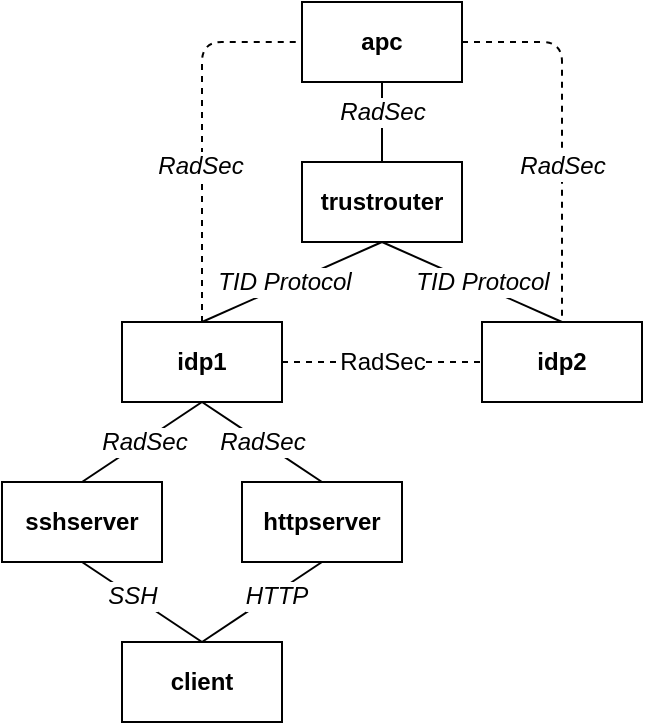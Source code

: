 <mxfile version="12.1.0" type="device" pages="1"><diagram id="hLkwV5M9F-rwxKnYY9Tl" name="Page-1"><mxGraphModel dx="760" dy="655" grid="1" gridSize="10" guides="1" tooltips="1" connect="1" arrows="1" fold="1" page="1" pageScale="1" pageWidth="827" pageHeight="1169" math="0" shadow="0"><root><mxCell id="0"/><mxCell id="1" parent="0"/><mxCell id="MvxzBGhndZdeR2QOTSSH-1" value="sshserver" style="rounded=0;whiteSpace=wrap;html=1;fontStyle=1" vertex="1" parent="1"><mxGeometry x="120" y="280" width="80" height="40" as="geometry"/></mxCell><mxCell id="MvxzBGhndZdeR2QOTSSH-2" value="httpserver" style="rounded=0;whiteSpace=wrap;html=1;fontStyle=1" vertex="1" parent="1"><mxGeometry x="240" y="280" width="80" height="40" as="geometry"/></mxCell><mxCell id="MvxzBGhndZdeR2QOTSSH-3" value="idp1" style="rounded=0;whiteSpace=wrap;html=1;fontStyle=1" vertex="1" parent="1"><mxGeometry x="180" y="200" width="80" height="40" as="geometry"/></mxCell><mxCell id="MvxzBGhndZdeR2QOTSSH-4" value="idp2" style="rounded=0;whiteSpace=wrap;html=1;fontStyle=1" vertex="1" parent="1"><mxGeometry x="360" y="200" width="80" height="40" as="geometry"/></mxCell><mxCell id="MvxzBGhndZdeR2QOTSSH-5" value="trustrouter" style="rounded=0;whiteSpace=wrap;html=1;fontStyle=1" vertex="1" parent="1"><mxGeometry x="270" y="120" width="80" height="40" as="geometry"/></mxCell><mxCell id="MvxzBGhndZdeR2QOTSSH-6" value="apc" style="rounded=0;whiteSpace=wrap;html=1;fontStyle=1" vertex="1" parent="1"><mxGeometry x="270" y="40" width="80" height="40" as="geometry"/></mxCell><mxCell id="MvxzBGhndZdeR2QOTSSH-7" value="" style="endArrow=none;html=1;entryX=0.5;entryY=1;entryDx=0;entryDy=0;exitX=0.5;exitY=0;exitDx=0;exitDy=0;" edge="1" parent="1" source="MvxzBGhndZdeR2QOTSSH-1" target="MvxzBGhndZdeR2QOTSSH-3"><mxGeometry width="50" height="50" relative="1" as="geometry"><mxPoint x="120" y="390" as="sourcePoint"/><mxPoint x="170" y="340" as="targetPoint"/></mxGeometry></mxCell><mxCell id="MvxzBGhndZdeR2QOTSSH-27" value="RadSec" style="text;html=1;resizable=0;points=[];align=center;verticalAlign=middle;labelBackgroundColor=#ffffff;fontStyle=2" vertex="1" connectable="0" parent="MvxzBGhndZdeR2QOTSSH-7"><mxGeometry x="-0.158" y="1" relative="1" as="geometry"><mxPoint x="5.5" y="-2.5" as="offset"/></mxGeometry></mxCell><mxCell id="MvxzBGhndZdeR2QOTSSH-13" value="" style="endArrow=none;html=1;entryX=0.5;entryY=1;entryDx=0;entryDy=0;exitX=0.5;exitY=0;exitDx=0;exitDy=0;" edge="1" parent="1" source="MvxzBGhndZdeR2QOTSSH-2" target="MvxzBGhndZdeR2QOTSSH-3"><mxGeometry width="50" height="50" relative="1" as="geometry"><mxPoint x="120" y="390" as="sourcePoint"/><mxPoint x="170" y="340" as="targetPoint"/><Array as="points"><mxPoint x="250" y="260"/></Array></mxGeometry></mxCell><mxCell id="MvxzBGhndZdeR2QOTSSH-28" value="RadSec" style="text;html=1;resizable=0;points=[];align=center;verticalAlign=middle;labelBackgroundColor=#ffffff;fontStyle=2" vertex="1" connectable="0" parent="MvxzBGhndZdeR2QOTSSH-13"><mxGeometry x="-0.091" relative="1" as="geometry"><mxPoint x="-2.5" y="-2" as="offset"/></mxGeometry></mxCell><mxCell id="MvxzBGhndZdeR2QOTSSH-14" value="" style="endArrow=none;html=1;entryX=0.5;entryY=1;entryDx=0;entryDy=0;exitX=0.5;exitY=0;exitDx=0;exitDy=0;" edge="1" parent="1" source="MvxzBGhndZdeR2QOTSSH-3" target="MvxzBGhndZdeR2QOTSSH-5"><mxGeometry width="50" height="50" relative="1" as="geometry"><mxPoint x="290" y="290" as="sourcePoint"/><mxPoint x="230" y="250" as="targetPoint"/></mxGeometry></mxCell><mxCell id="MvxzBGhndZdeR2QOTSSH-25" value="TID Protocol" style="text;html=1;resizable=0;points=[];align=center;verticalAlign=middle;labelBackgroundColor=#ffffff;fontStyle=2" vertex="1" connectable="0" parent="MvxzBGhndZdeR2QOTSSH-14"><mxGeometry x="-0.088" y="2" relative="1" as="geometry"><mxPoint as="offset"/></mxGeometry></mxCell><mxCell id="MvxzBGhndZdeR2QOTSSH-15" value="" style="endArrow=none;html=1;entryX=0.5;entryY=1;entryDx=0;entryDy=0;exitX=0.5;exitY=0;exitDx=0;exitDy=0;" edge="1" parent="1" source="MvxzBGhndZdeR2QOTSSH-4" target="MvxzBGhndZdeR2QOTSSH-5"><mxGeometry width="50" height="50" relative="1" as="geometry"><mxPoint x="300" y="300" as="sourcePoint"/><mxPoint x="240" y="260" as="targetPoint"/></mxGeometry></mxCell><mxCell id="MvxzBGhndZdeR2QOTSSH-24" value="TID Protocol" style="text;html=1;resizable=0;points=[];align=center;verticalAlign=middle;labelBackgroundColor=#ffffff;fontStyle=2" vertex="1" connectable="0" parent="MvxzBGhndZdeR2QOTSSH-15"><mxGeometry x="0.234" y="-1" relative="1" as="geometry"><mxPoint x="15.5" y="5.5" as="offset"/></mxGeometry></mxCell><mxCell id="MvxzBGhndZdeR2QOTSSH-16" value="" style="endArrow=none;html=1;entryX=0.5;entryY=1;entryDx=0;entryDy=0;" edge="1" parent="1" target="MvxzBGhndZdeR2QOTSSH-6"><mxGeometry width="50" height="50" relative="1" as="geometry"><mxPoint x="310" y="120" as="sourcePoint"/><mxPoint x="250" y="270" as="targetPoint"/></mxGeometry></mxCell><mxCell id="MvxzBGhndZdeR2QOTSSH-23" value="RadSec" style="text;html=1;resizable=0;points=[];align=center;verticalAlign=middle;labelBackgroundColor=#ffffff;fontStyle=2" vertex="1" connectable="0" parent="MvxzBGhndZdeR2QOTSSH-16"><mxGeometry x="0.267" relative="1" as="geometry"><mxPoint as="offset"/></mxGeometry></mxCell><mxCell id="MvxzBGhndZdeR2QOTSSH-17" value="client" style="rounded=0;whiteSpace=wrap;html=1;fontStyle=1" vertex="1" parent="1"><mxGeometry x="180" y="360" width="80" height="40" as="geometry"/></mxCell><mxCell id="MvxzBGhndZdeR2QOTSSH-18" value="" style="endArrow=none;html=1;entryX=0.5;entryY=0;entryDx=0;entryDy=0;exitX=0.5;exitY=1;exitDx=0;exitDy=0;" edge="1" parent="1" source="MvxzBGhndZdeR2QOTSSH-1" target="MvxzBGhndZdeR2QOTSSH-17"><mxGeometry width="50" height="50" relative="1" as="geometry"><mxPoint x="170" y="290" as="sourcePoint"/><mxPoint x="230" y="250" as="targetPoint"/></mxGeometry></mxCell><mxCell id="MvxzBGhndZdeR2QOTSSH-29" value="SSH" style="text;html=1;resizable=0;points=[];align=center;verticalAlign=middle;labelBackgroundColor=#ffffff;fontStyle=2" vertex="1" connectable="0" parent="MvxzBGhndZdeR2QOTSSH-18"><mxGeometry x="-0.153" y="-1" relative="1" as="geometry"><mxPoint y="-1.206" as="offset"/></mxGeometry></mxCell><mxCell id="MvxzBGhndZdeR2QOTSSH-19" value="" style="endArrow=none;html=1;entryX=0.5;entryY=1;entryDx=0;entryDy=0;exitX=0.5;exitY=0;exitDx=0;exitDy=0;" edge="1" parent="1" source="MvxzBGhndZdeR2QOTSSH-17" target="MvxzBGhndZdeR2QOTSSH-2"><mxGeometry width="50" height="50" relative="1" as="geometry"><mxPoint x="180" y="300" as="sourcePoint"/><mxPoint x="240" y="260" as="targetPoint"/></mxGeometry></mxCell><mxCell id="MvxzBGhndZdeR2QOTSSH-30" value="HTTP" style="text;html=1;resizable=0;points=[];align=center;verticalAlign=middle;labelBackgroundColor=#ffffff;fontStyle=2" vertex="1" connectable="0" parent="MvxzBGhndZdeR2QOTSSH-19"><mxGeometry x="0.219" y="-1" relative="1" as="geometry"><mxPoint as="offset"/></mxGeometry></mxCell><mxCell id="MvxzBGhndZdeR2QOTSSH-20" value="" style="endArrow=none;dashed=1;html=1;entryX=0;entryY=0.5;entryDx=0;entryDy=0;exitX=1;exitY=0.5;exitDx=0;exitDy=0;" edge="1" parent="1" source="MvxzBGhndZdeR2QOTSSH-3" target="MvxzBGhndZdeR2QOTSSH-4"><mxGeometry width="50" height="50" relative="1" as="geometry"><mxPoint x="120" y="470" as="sourcePoint"/><mxPoint x="170" y="420" as="targetPoint"/></mxGeometry></mxCell><mxCell id="MvxzBGhndZdeR2QOTSSH-33" value="RadSec" style="text;html=1;resizable=0;points=[];align=center;verticalAlign=middle;labelBackgroundColor=#ffffff;" vertex="1" connectable="0" parent="MvxzBGhndZdeR2QOTSSH-20"><mxGeometry x="0.214" y="1" relative="1" as="geometry"><mxPoint x="-10.5" y="1" as="offset"/></mxGeometry></mxCell><mxCell id="MvxzBGhndZdeR2QOTSSH-21" value="" style="endArrow=none;dashed=1;html=1;entryX=0;entryY=0.5;entryDx=0;entryDy=0;exitX=0.5;exitY=0;exitDx=0;exitDy=0;" edge="1" parent="1" source="MvxzBGhndZdeR2QOTSSH-3" target="MvxzBGhndZdeR2QOTSSH-6"><mxGeometry width="50" height="50" relative="1" as="geometry"><mxPoint x="270" y="230" as="sourcePoint"/><mxPoint x="370" y="230" as="targetPoint"/><Array as="points"><mxPoint x="220" y="60"/></Array></mxGeometry></mxCell><mxCell id="MvxzBGhndZdeR2QOTSSH-31" value="RadSec" style="text;html=1;resizable=0;points=[];align=center;verticalAlign=middle;labelBackgroundColor=#ffffff;fontStyle=2" vertex="1" connectable="0" parent="MvxzBGhndZdeR2QOTSSH-21"><mxGeometry x="-0.145" y="1" relative="1" as="geometry"><mxPoint y="3.103" as="offset"/></mxGeometry></mxCell><mxCell id="MvxzBGhndZdeR2QOTSSH-22" value="" style="endArrow=none;dashed=1;html=1;entryX=0.5;entryY=0;entryDx=0;entryDy=0;exitX=1;exitY=0.5;exitDx=0;exitDy=0;" edge="1" parent="1" source="MvxzBGhndZdeR2QOTSSH-6" target="MvxzBGhndZdeR2QOTSSH-4"><mxGeometry width="50" height="50" relative="1" as="geometry"><mxPoint x="270" y="230" as="sourcePoint"/><mxPoint x="370" y="230" as="targetPoint"/><Array as="points"><mxPoint x="400" y="60"/></Array></mxGeometry></mxCell><mxCell id="MvxzBGhndZdeR2QOTSSH-32" value="RadSec" style="text;html=1;resizable=0;points=[];align=center;verticalAlign=middle;labelBackgroundColor=#ffffff;fontStyle=2" vertex="1" connectable="0" parent="MvxzBGhndZdeR2QOTSSH-22"><mxGeometry x="0.174" relative="1" as="geometry"><mxPoint as="offset"/></mxGeometry></mxCell></root></mxGraphModel></diagram></mxfile>